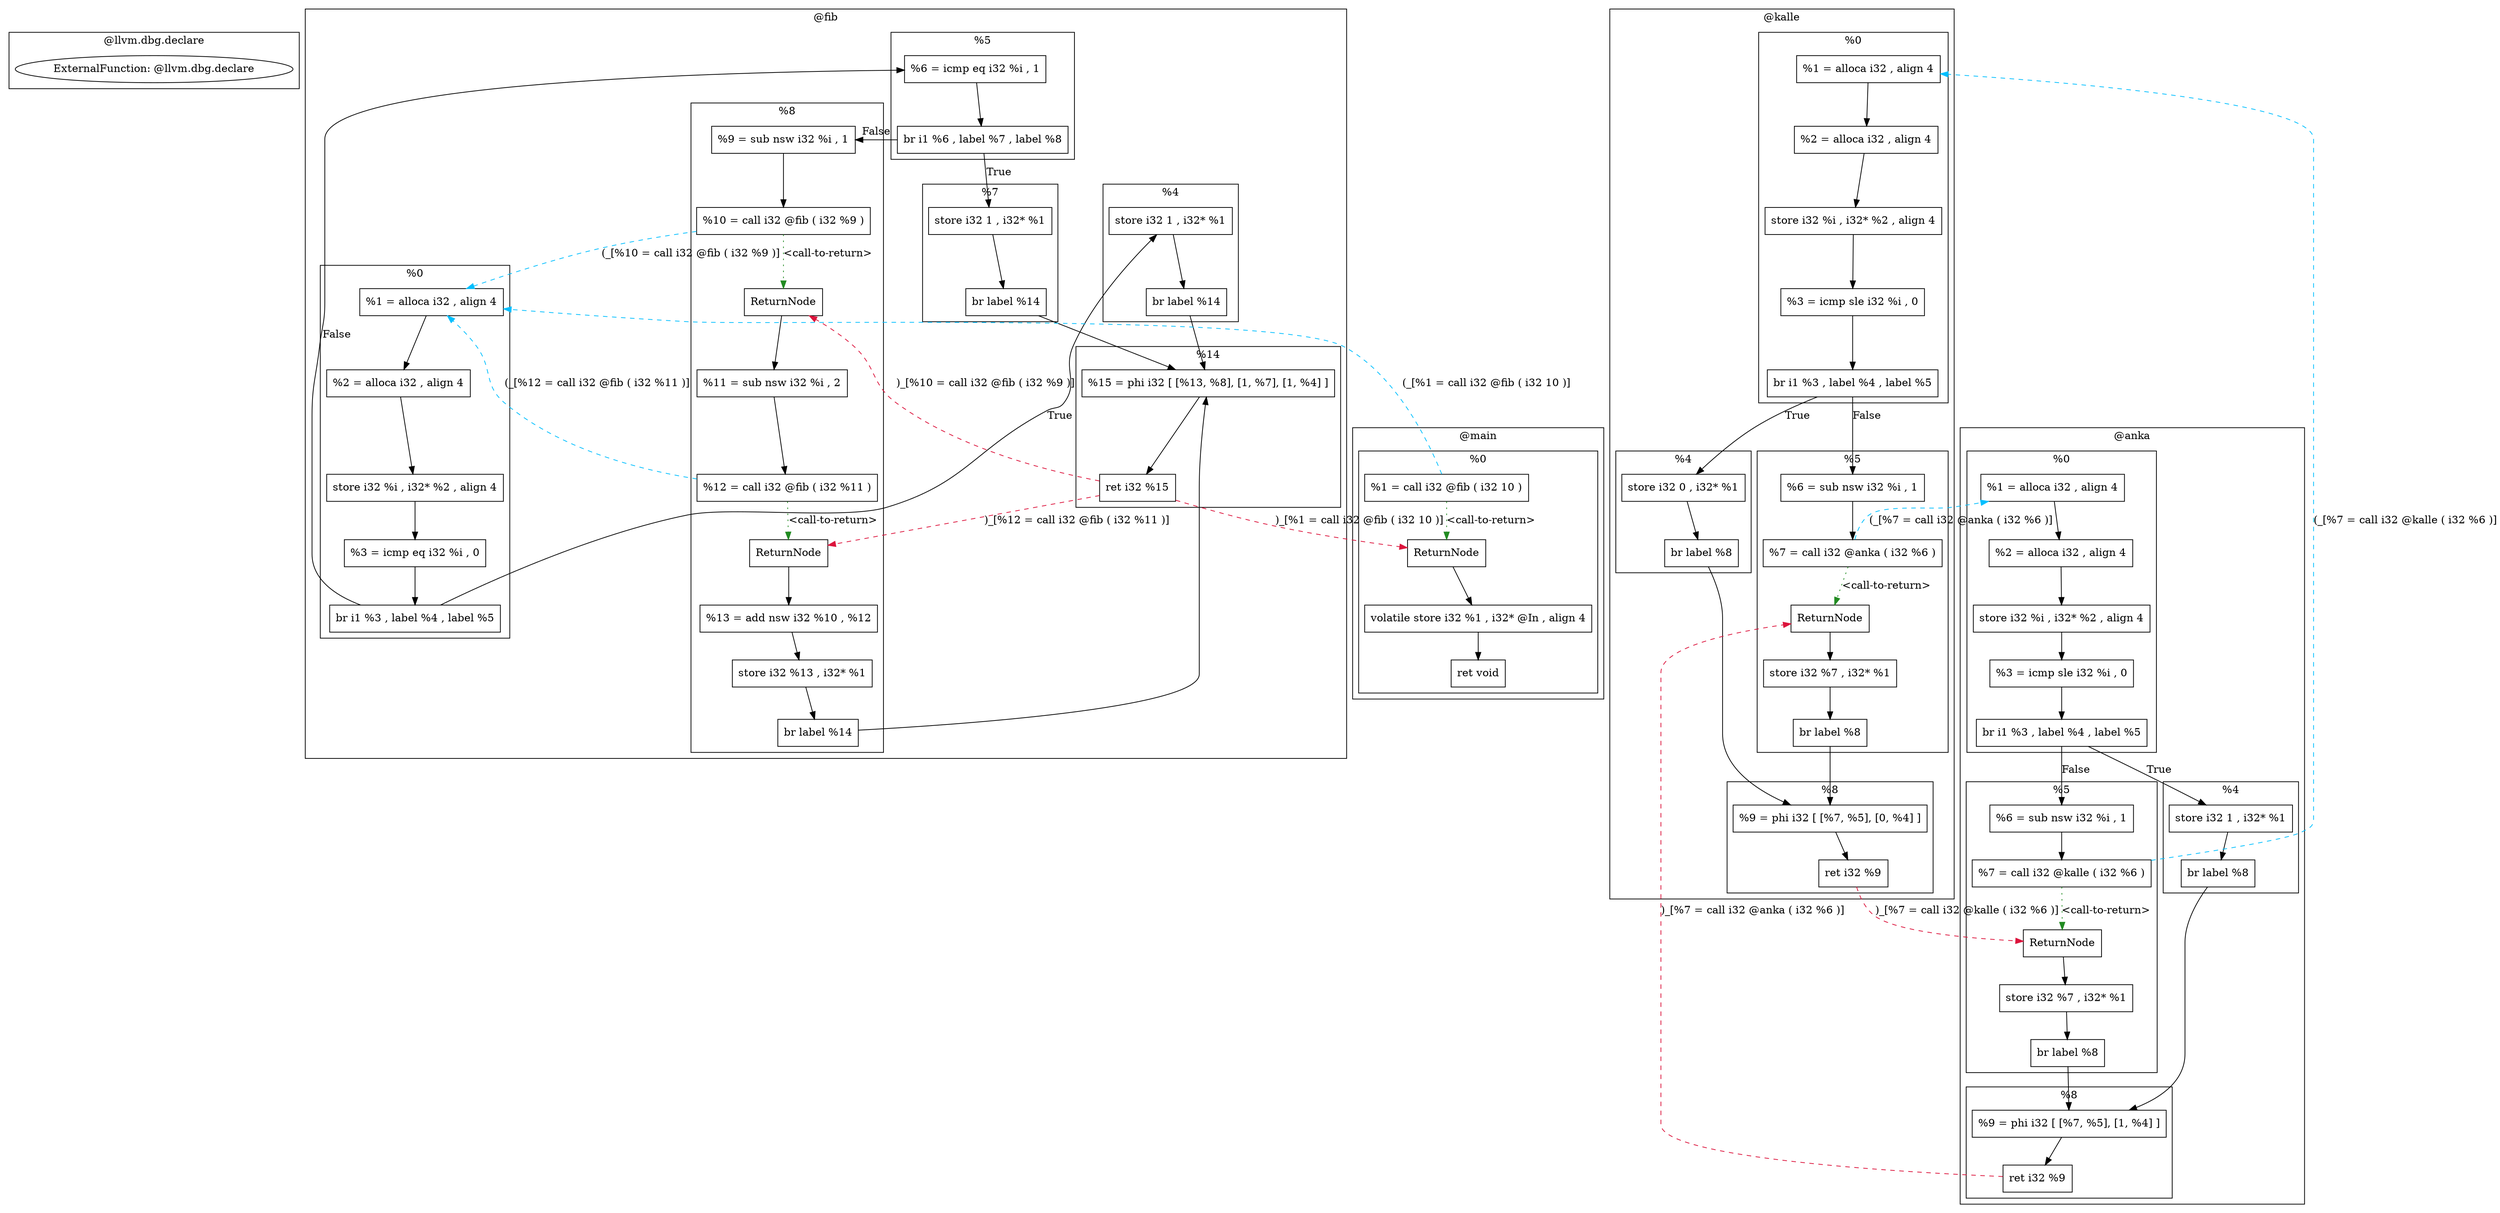 digraph {
    subgraph cluster_77 {
        graph [label="@llvm.dbg.declare"];
        77 [label="ExternalFunction: @llvm.dbg.declare"];
    }
    subgraph cluster_2 {
        graph [label="@fib"];
        subgraph cluster_4 {
            graph [label="%0"];
            6 [label="%1 = alloca i32 , align 4"
              ,shape=box];
            7 [label="%2 = alloca i32 , align 4"
              ,shape=box];
            8 [label="store i32 %i , i32* %2 , align 4"
              ,shape=box];
            9 [label="%3 = icmp eq i32 %i , 0"
              ,shape=box];
            11 [label="br i1 %3 , label %4 , label %5"
               ,shape=box];
        }
        subgraph cluster_12 {
            graph [label="%4"];
            13 [label="store i32 1 , i32* %1"
               ,shape=box];
            14 [label="br label %14"
               ,shape=box];
        }
        subgraph cluster_15 {
            graph [label="%5"];
            16 [label="%6 = icmp eq i32 %i , 1"
               ,shape=box];
            17 [label="br i1 %6 , label %7 , label %8"
               ,shape=box];
        }
        subgraph cluster_18 {
            graph [label="%7"];
            19 [label="store i32 1 , i32* %1"
               ,shape=box];
            20 [label="br label %14"
               ,shape=box];
        }
        subgraph cluster_21 {
            graph [label="%8"];
            -26 [label=ReturnNode
                ,shape=box];
            -23 [label=ReturnNode
                ,shape=box];
            22 [label="%9 = sub nsw i32 %i , 1"
               ,shape=box];
            23 [label="%10 = call i32 @fib ( i32 %9 )"
               ,shape=box];
            25 [label="%11 = sub nsw i32 %i , 2"
               ,shape=box];
            26 [label="%12 = call i32 @fib ( i32 %11 )"
               ,shape=box];
            27 [label="%13 = add nsw i32 %10 , %12"
               ,shape=box];
            28 [label="store i32 %13 , i32* %1"
               ,shape=box];
            29 [label="br label %14"
               ,shape=box];
        }
        subgraph cluster_30 {
            graph [label="%14"];
            31 [label="%15 = phi i32 [ [%13, %8], [1, %7], [1, %4] ]"
               ,shape=box];
            32 [label="ret i32 %15"
               ,shape=box];
        }
    }
    subgraph cluster_33 {
        graph [label="@kalle"];
        subgraph cluster_35 {
            graph [label="%0"];
            36 [label="%1 = alloca i32 , align 4"
               ,shape=box];
            37 [label="%2 = alloca i32 , align 4"
               ,shape=box];
            38 [label="store i32 %i , i32* %2 , align 4"
               ,shape=box];
            39 [label="%3 = icmp sle i32 %i , 0"
               ,shape=box];
            40 [label="br i1 %3 , label %4 , label %5"
               ,shape=box];
        }
        subgraph cluster_41 {
            graph [label="%4"];
            42 [label="store i32 0 , i32* %1"
               ,shape=box];
            43 [label="br label %8"
               ,shape=box];
        }
        subgraph cluster_44 {
            graph [label="%5"];
            -46 [label=ReturnNode
                ,shape=box];
            45 [label="%6 = sub nsw i32 %i , 1"
               ,shape=box];
            46 [label="%7 = call i32 @anka ( i32 %6 )"
               ,shape=box];
            47 [label="store i32 %7 , i32* %1"
               ,shape=box];
            48 [label="br label %8"
               ,shape=box];
        }
        subgraph cluster_49 {
            graph [label="%8"];
            50 [label="%9 = phi i32 [ [%7, %5], [0, %4] ]"
               ,shape=box];
            51 [label="ret i32 %9"
               ,shape=box];
        }
    }
    subgraph cluster_52 {
        graph [label="@anka"];
        subgraph cluster_54 {
            graph [label="%0"];
            55 [label="%1 = alloca i32 , align 4"
               ,shape=box];
            56 [label="%2 = alloca i32 , align 4"
               ,shape=box];
            57 [label="store i32 %i , i32* %2 , align 4"
               ,shape=box];
            58 [label="%3 = icmp sle i32 %i , 0"
               ,shape=box];
            59 [label="br i1 %3 , label %4 , label %5"
               ,shape=box];
        }
        subgraph cluster_60 {
            graph [label="%4"];
            61 [label="store i32 1 , i32* %1"
               ,shape=box];
            62 [label="br label %8"
               ,shape=box];
        }
        subgraph cluster_63 {
            graph [label="%5"];
            -65 [label=ReturnNode
                ,shape=box];
            64 [label="%6 = sub nsw i32 %i , 1"
               ,shape=box];
            65 [label="%7 = call i32 @kalle ( i32 %6 )"
               ,shape=box];
            66 [label="store i32 %7 , i32* %1"
               ,shape=box];
            67 [label="br label %8"
               ,shape=box];
        }
        subgraph cluster_68 {
            graph [label="%8"];
            69 [label="%9 = phi i32 [ [%7, %5], [1, %4] ]"
               ,shape=box];
            70 [label="ret i32 %9"
               ,shape=box];
        }
    }
    subgraph cluster_71 {
        graph [label="@main"];
        subgraph cluster_72 {
            graph [label="%0"];
            -73 [label=ReturnNode
                ,shape=box];
            73 [label="%1 = call i32 @fib ( i32 10 )"
               ,shape=box];
            75 [label="volatile store i32 %1 , i32* @In , align 4"
               ,shape=box];
            76 [label="ret void",shape=box];
        }
    }
    -73 -> 75 [label=""];
    -65 -> 66 [label=""];
    -46 -> 47 [label=""];
    -26 -> 27 [label=""];
    -23 -> 25 [label=""];
    6 -> 7 [label=""];
    7 -> 8 [label=""];
    8 -> 9 [label=""];
    9 -> 11 [label=""];
    11 -> 13 [label=True];
    11 -> 16 [label=False];
    13 -> 14 [label=""];
    14 -> 31 [label=""];
    16 -> 17 [label=""];
    17 -> 19 [label=True];
    17 -> 22 [label=False];
    19 -> 20 [label=""];
    20 -> 31 [label=""];
    22 -> 23 [label=""];
    23 -> -23 [label="<call-to-return>"
              ,style=dotted
              ,color=forestgreen];
    23 -> 6 [label="(_[%10 = call i32 @fib ( i32 %9 )]"
            ,style=dashed
            ,color=deepskyblue];
    25 -> 26 [label=""];
    26 -> -26 [label="<call-to-return>"
              ,style=dotted
              ,color=forestgreen];
    26 -> 6 [label="(_[%12 = call i32 @fib ( i32 %11 )]"
            ,style=dashed
            ,color=deepskyblue];
    27 -> 28 [label=""];
    28 -> 29 [label=""];
    29 -> 31 [label=""];
    31 -> 32 [label=""];
    32 -> -73 [label=")_[%1 = call i32 @fib ( i32 10 )]"
              ,style=dashed
              ,color=crimson];
    32 -> -26 [label=")_[%12 = call i32 @fib ( i32 %11 )]"
              ,style=dashed
              ,color=crimson];
    32 -> -23 [label=")_[%10 = call i32 @fib ( i32 %9 )]"
              ,style=dashed
              ,color=crimson];
    36 -> 37 [label=""];
    37 -> 38 [label=""];
    38 -> 39 [label=""];
    39 -> 40 [label=""];
    40 -> 42 [label=True];
    40 -> 45 [label=False];
    42 -> 43 [label=""];
    43 -> 50 [label=""];
    45 -> 46 [label=""];
    46 -> -46 [label="<call-to-return>"
              ,style=dotted
              ,color=forestgreen];
    46 -> 55 [label="(_[%7 = call i32 @anka ( i32 %6 )]"
             ,style=dashed
             ,color=deepskyblue];
    47 -> 48 [label=""];
    48 -> 50 [label=""];
    50 -> 51 [label=""];
    51 -> -65 [label=")_[%7 = call i32 @kalle ( i32 %6 )]"
              ,style=dashed
              ,color=crimson];
    55 -> 56 [label=""];
    56 -> 57 [label=""];
    57 -> 58 [label=""];
    58 -> 59 [label=""];
    59 -> 61 [label=True];
    59 -> 64 [label=False];
    61 -> 62 [label=""];
    62 -> 69 [label=""];
    64 -> 65 [label=""];
    65 -> -65 [label="<call-to-return>"
              ,style=dotted
              ,color=forestgreen];
    65 -> 36 [label="(_[%7 = call i32 @kalle ( i32 %6 )]"
             ,style=dashed
             ,color=deepskyblue];
    66 -> 67 [label=""];
    67 -> 69 [label=""];
    69 -> 70 [label=""];
    70 -> -46 [label=")_[%7 = call i32 @anka ( i32 %6 )]"
              ,style=dashed
              ,color=crimson];
    73 -> -73 [label="<call-to-return>"
              ,style=dotted
              ,color=forestgreen];
    73 -> 6 [label="(_[%1 = call i32 @fib ( i32 10 )]"
            ,style=dashed
            ,color=deepskyblue];
    75 -> 76 [label=""];
}